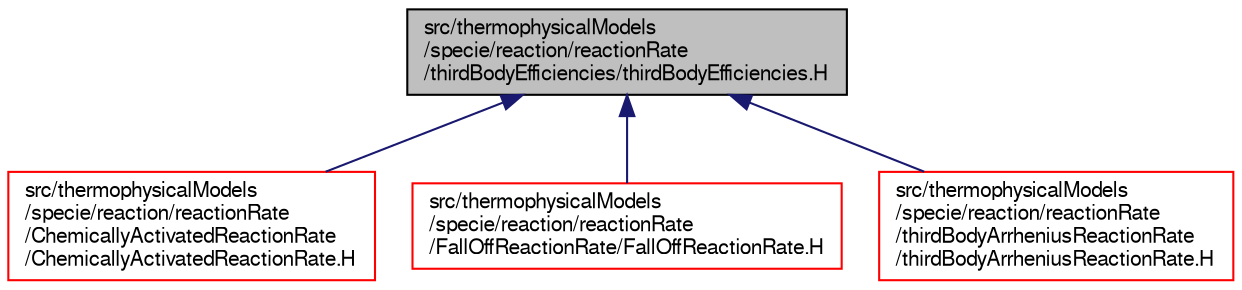 digraph "src/thermophysicalModels/specie/reaction/reactionRate/thirdBodyEfficiencies/thirdBodyEfficiencies.H"
{
  bgcolor="transparent";
  edge [fontname="FreeSans",fontsize="10",labelfontname="FreeSans",labelfontsize="10"];
  node [fontname="FreeSans",fontsize="10",shape=record];
  Node1 [label="src/thermophysicalModels\l/specie/reaction/reactionRate\l/thirdBodyEfficiencies/thirdBodyEfficiencies.H",height=0.2,width=0.4,color="black", fillcolor="grey75", style="filled" fontcolor="black"];
  Node1 -> Node2 [dir="back",color="midnightblue",fontsize="10",style="solid",fontname="FreeSans"];
  Node2 [label="src/thermophysicalModels\l/specie/reaction/reactionRate\l/ChemicallyActivatedReactionRate\l/ChemicallyActivatedReactionRate.H",height=0.2,width=0.4,color="red",URL="$a09812.html"];
  Node1 -> Node3 [dir="back",color="midnightblue",fontsize="10",style="solid",fontname="FreeSans"];
  Node3 [label="src/thermophysicalModels\l/specie/reaction/reactionRate\l/FallOffReactionRate/FallOffReactionRate.H",height=0.2,width=0.4,color="red",URL="$a09820.html"];
  Node1 -> Node4 [dir="back",color="midnightblue",fontsize="10",style="solid",fontname="FreeSans"];
  Node4 [label="src/thermophysicalModels\l/specie/reaction/reactionRate\l/thirdBodyArrheniusReactionRate\l/thirdBodyArrheniusReactionRate.H",height=0.2,width=0.4,color="red",URL="$a09832.html"];
}

